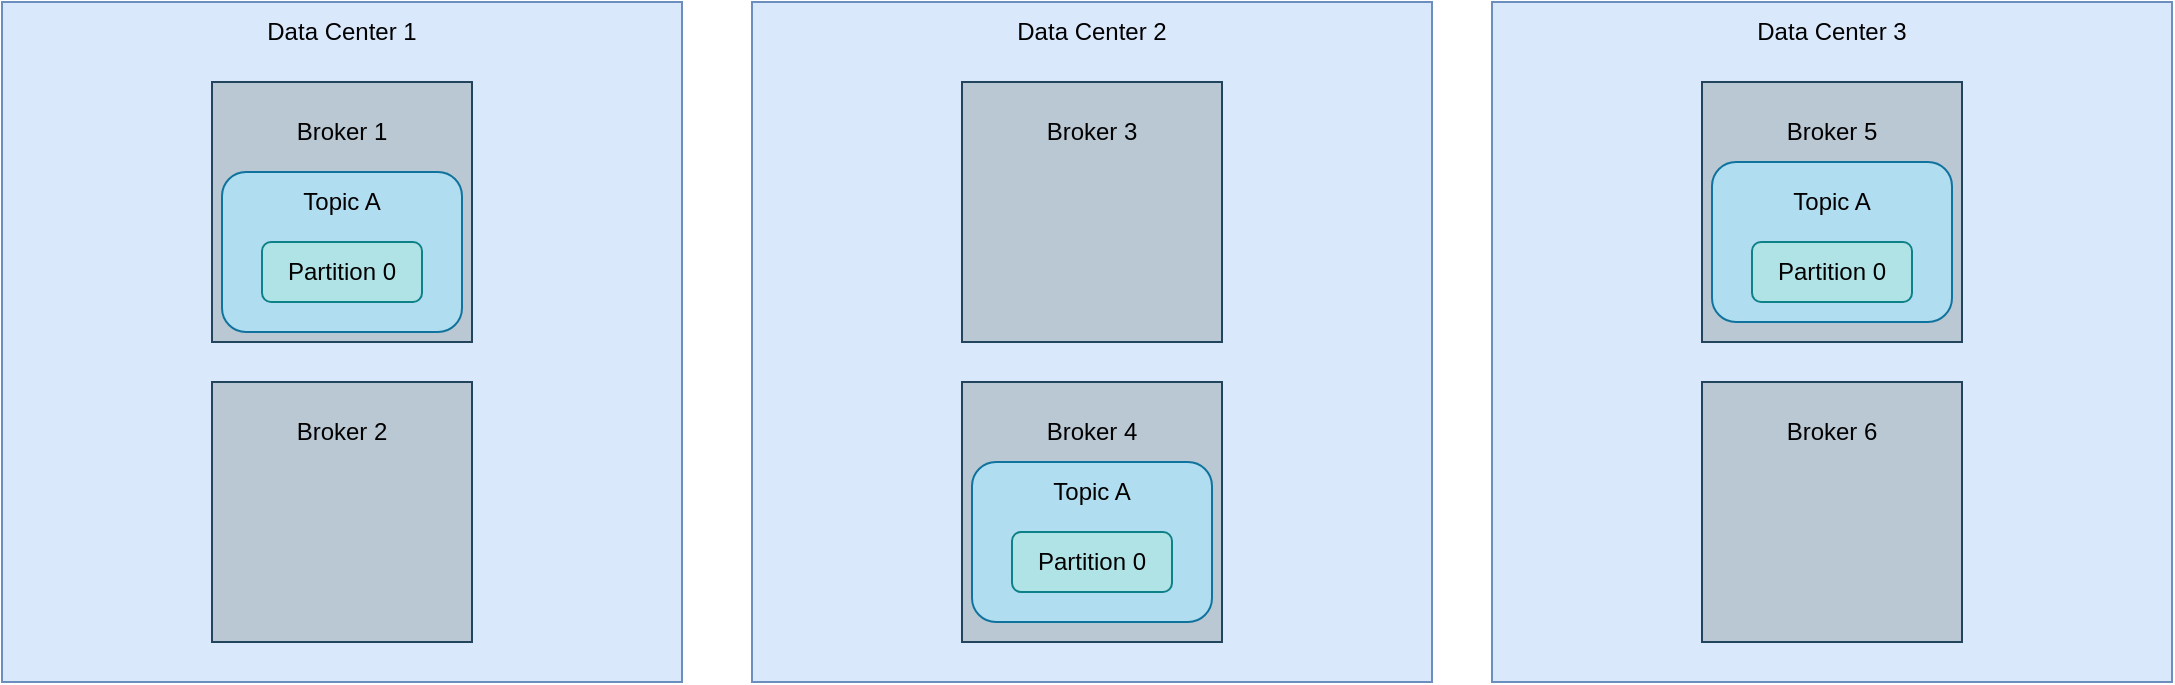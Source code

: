 <mxfile version="24.7.6">
  <diagram name="Page-1" id="nzkrRN54y5VCIT37Kl1h">
    <mxGraphModel dx="954" dy="515" grid="1" gridSize="10" guides="1" tooltips="1" connect="1" arrows="1" fold="1" page="1" pageScale="1" pageWidth="827" pageHeight="1169" math="0" shadow="0">
      <root>
        <mxCell id="0" />
        <mxCell id="1" parent="0" />
        <mxCell id="bEMak3Zr10kOjS_cwaZi-95" value="" style="whiteSpace=wrap;html=1;aspect=fixed;fillColor=#dae8fc;strokeColor=#6c8ebf;" vertex="1" parent="1">
          <mxGeometry x="55" y="50" width="340" height="340" as="geometry" />
        </mxCell>
        <mxCell id="bEMak3Zr10kOjS_cwaZi-98" value="Data Center 1" style="text;html=1;align=center;verticalAlign=middle;whiteSpace=wrap;rounded=0;" vertex="1" parent="1">
          <mxGeometry x="175" y="50" width="100" height="30" as="geometry" />
        </mxCell>
        <mxCell id="bEMak3Zr10kOjS_cwaZi-101" value="" style="whiteSpace=wrap;html=1;aspect=fixed;fillColor=#bac8d3;strokeColor=#23445d;" vertex="1" parent="1">
          <mxGeometry x="160" y="90" width="130" height="130" as="geometry" />
        </mxCell>
        <mxCell id="bEMak3Zr10kOjS_cwaZi-102" value="" style="whiteSpace=wrap;html=1;aspect=fixed;fillColor=#bac8d3;strokeColor=#23445d;" vertex="1" parent="1">
          <mxGeometry x="160" y="240" width="130" height="130" as="geometry" />
        </mxCell>
        <mxCell id="bEMak3Zr10kOjS_cwaZi-108" value="" style="rounded=1;whiteSpace=wrap;html=1;fillColor=#b1ddf0;strokeColor=#10739e;" vertex="1" parent="1">
          <mxGeometry x="165" y="135" width="120" height="80" as="geometry" />
        </mxCell>
        <mxCell id="bEMak3Zr10kOjS_cwaZi-109" value="Topic A" style="text;html=1;align=center;verticalAlign=middle;whiteSpace=wrap;rounded=0;" vertex="1" parent="1">
          <mxGeometry x="175" y="135" width="100" height="30" as="geometry" />
        </mxCell>
        <mxCell id="bEMak3Zr10kOjS_cwaZi-110" value="Partition 0" style="rounded=1;whiteSpace=wrap;html=1;fillColor=#b0e3e6;strokeColor=#0e8088;" vertex="1" parent="1">
          <mxGeometry x="185" y="170" width="80" height="30" as="geometry" />
        </mxCell>
        <mxCell id="bEMak3Zr10kOjS_cwaZi-111" value="Broker 1" style="text;html=1;align=center;verticalAlign=middle;whiteSpace=wrap;rounded=0;" vertex="1" parent="1">
          <mxGeometry x="175" y="100" width="100" height="30" as="geometry" />
        </mxCell>
        <mxCell id="bEMak3Zr10kOjS_cwaZi-113" value="Broker 2" style="text;html=1;align=center;verticalAlign=middle;whiteSpace=wrap;rounded=0;" vertex="1" parent="1">
          <mxGeometry x="175" y="250" width="100" height="30" as="geometry" />
        </mxCell>
        <mxCell id="bEMak3Zr10kOjS_cwaZi-115" value="" style="whiteSpace=wrap;html=1;aspect=fixed;fillColor=#dae8fc;strokeColor=#6c8ebf;" vertex="1" parent="1">
          <mxGeometry x="430" y="50" width="340" height="340" as="geometry" />
        </mxCell>
        <mxCell id="bEMak3Zr10kOjS_cwaZi-116" value="Data Center 2" style="text;html=1;align=center;verticalAlign=middle;whiteSpace=wrap;rounded=0;" vertex="1" parent="1">
          <mxGeometry x="550" y="50" width="100" height="30" as="geometry" />
        </mxCell>
        <mxCell id="bEMak3Zr10kOjS_cwaZi-117" value="" style="whiteSpace=wrap;html=1;aspect=fixed;fillColor=#bac8d3;strokeColor=#23445d;" vertex="1" parent="1">
          <mxGeometry x="535" y="90" width="130" height="130" as="geometry" />
        </mxCell>
        <mxCell id="bEMak3Zr10kOjS_cwaZi-118" value="" style="whiteSpace=wrap;html=1;aspect=fixed;fillColor=#bac8d3;strokeColor=#23445d;" vertex="1" parent="1">
          <mxGeometry x="535" y="240" width="130" height="130" as="geometry" />
        </mxCell>
        <mxCell id="bEMak3Zr10kOjS_cwaZi-119" value="" style="rounded=1;whiteSpace=wrap;html=1;fillColor=#b1ddf0;strokeColor=#10739e;" vertex="1" parent="1">
          <mxGeometry x="540" y="280" width="120" height="80" as="geometry" />
        </mxCell>
        <mxCell id="bEMak3Zr10kOjS_cwaZi-120" value="Topic A" style="text;html=1;align=center;verticalAlign=middle;whiteSpace=wrap;rounded=0;" vertex="1" parent="1">
          <mxGeometry x="550" y="280" width="100" height="30" as="geometry" />
        </mxCell>
        <mxCell id="bEMak3Zr10kOjS_cwaZi-121" value="Partition 0" style="rounded=1;whiteSpace=wrap;html=1;fillColor=#b0e3e6;strokeColor=#0e8088;" vertex="1" parent="1">
          <mxGeometry x="560" y="315" width="80" height="30" as="geometry" />
        </mxCell>
        <mxCell id="bEMak3Zr10kOjS_cwaZi-122" value="Broker 3" style="text;html=1;align=center;verticalAlign=middle;whiteSpace=wrap;rounded=0;" vertex="1" parent="1">
          <mxGeometry x="550" y="100" width="100" height="30" as="geometry" />
        </mxCell>
        <mxCell id="bEMak3Zr10kOjS_cwaZi-123" value="Broker 4" style="text;html=1;align=center;verticalAlign=middle;whiteSpace=wrap;rounded=0;" vertex="1" parent="1">
          <mxGeometry x="550" y="250" width="100" height="30" as="geometry" />
        </mxCell>
        <mxCell id="bEMak3Zr10kOjS_cwaZi-124" value="" style="whiteSpace=wrap;html=1;aspect=fixed;fillColor=#dae8fc;strokeColor=#6c8ebf;" vertex="1" parent="1">
          <mxGeometry x="800" y="50" width="340" height="340" as="geometry" />
        </mxCell>
        <mxCell id="bEMak3Zr10kOjS_cwaZi-125" value="Data Center 3" style="text;html=1;align=center;verticalAlign=middle;whiteSpace=wrap;rounded=0;" vertex="1" parent="1">
          <mxGeometry x="920" y="50" width="100" height="30" as="geometry" />
        </mxCell>
        <mxCell id="bEMak3Zr10kOjS_cwaZi-126" value="" style="whiteSpace=wrap;html=1;aspect=fixed;fillColor=#bac8d3;strokeColor=#23445d;" vertex="1" parent="1">
          <mxGeometry x="905" y="90" width="130" height="130" as="geometry" />
        </mxCell>
        <mxCell id="bEMak3Zr10kOjS_cwaZi-127" value="" style="whiteSpace=wrap;html=1;aspect=fixed;fillColor=#bac8d3;strokeColor=#23445d;" vertex="1" parent="1">
          <mxGeometry x="905" y="240" width="130" height="130" as="geometry" />
        </mxCell>
        <mxCell id="bEMak3Zr10kOjS_cwaZi-128" value="" style="rounded=1;whiteSpace=wrap;html=1;fillColor=#b1ddf0;strokeColor=#10739e;" vertex="1" parent="1">
          <mxGeometry x="910" y="130" width="120" height="80" as="geometry" />
        </mxCell>
        <mxCell id="bEMak3Zr10kOjS_cwaZi-129" value="Topic A" style="text;html=1;align=center;verticalAlign=middle;whiteSpace=wrap;rounded=0;" vertex="1" parent="1">
          <mxGeometry x="920" y="135" width="100" height="30" as="geometry" />
        </mxCell>
        <mxCell id="bEMak3Zr10kOjS_cwaZi-130" value="Partition 0" style="rounded=1;whiteSpace=wrap;html=1;fillColor=#b0e3e6;strokeColor=#0e8088;" vertex="1" parent="1">
          <mxGeometry x="930" y="170" width="80" height="30" as="geometry" />
        </mxCell>
        <mxCell id="bEMak3Zr10kOjS_cwaZi-131" value="Broker 5" style="text;html=1;align=center;verticalAlign=middle;whiteSpace=wrap;rounded=0;" vertex="1" parent="1">
          <mxGeometry x="920" y="100" width="100" height="30" as="geometry" />
        </mxCell>
        <mxCell id="bEMak3Zr10kOjS_cwaZi-132" value="Broker 6" style="text;html=1;align=center;verticalAlign=middle;whiteSpace=wrap;rounded=0;" vertex="1" parent="1">
          <mxGeometry x="920" y="250" width="100" height="30" as="geometry" />
        </mxCell>
      </root>
    </mxGraphModel>
  </diagram>
</mxfile>
